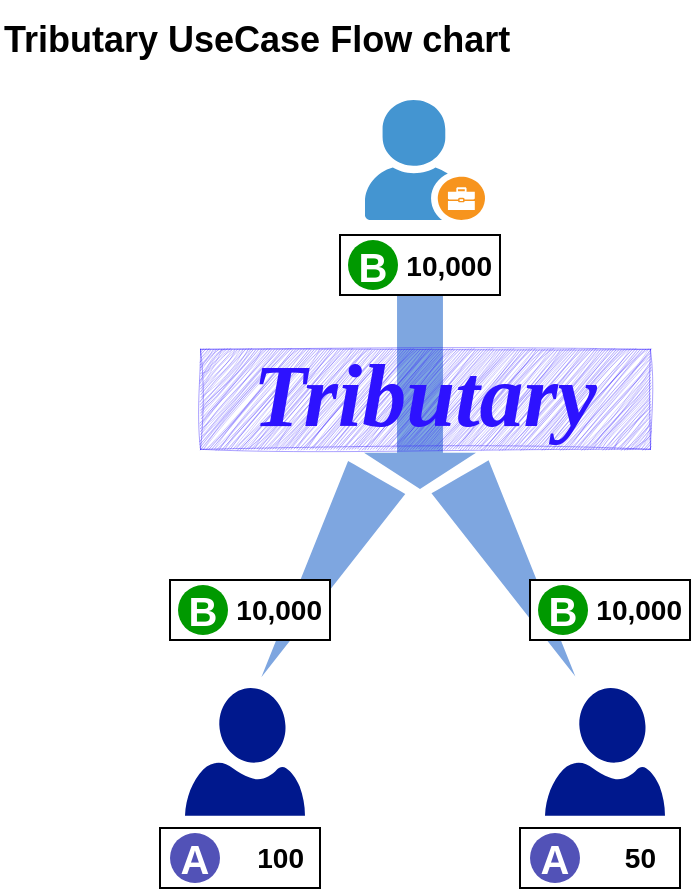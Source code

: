 <mxfile version="28.2.3">
  <diagram name="ページ1" id="dvRQ-ofHdvLLgjDwcIax">
    <mxGraphModel dx="744" dy="401" grid="0" gridSize="10" guides="1" tooltips="1" connect="1" arrows="1" fold="1" page="1" pageScale="1" pageWidth="827" pageHeight="1169" math="0" shadow="0">
      <root>
        <mxCell id="0" />
        <mxCell id="1" parent="0" />
        <mxCell id="FYbBfj2JqWYbvjDusPlv-84" value="" style="html=1;shadow=0;dashed=0;align=center;verticalAlign=middle;shape=mxgraph.arrows2.arrow;dy=0.22;dx=135;direction=south;notch=0;rotation=-30;strokeColor=none;fillColor=#7EA6E0;" vertex="1" parent="1">
          <mxGeometry x="252.36" y="240.69" width="33" height="115.34" as="geometry" />
        </mxCell>
        <mxCell id="FYbBfj2JqWYbvjDusPlv-82" value="" style="html=1;shadow=0;dashed=0;align=center;verticalAlign=middle;shape=mxgraph.arrows2.arrow;dy=0.59;dx=18.1;direction=south;notch=0;rotation=0;strokeColor=none;fillColor=#7EA6E0;" vertex="1" parent="1">
          <mxGeometry x="192" y="157.5" width="56" height="97" as="geometry" />
        </mxCell>
        <mxCell id="FYbBfj2JqWYbvjDusPlv-2" value="&lt;b style=&quot;&quot;&gt;&lt;font style=&quot;font-size: 18px;&quot;&gt;Tributary UseCase Flow chart&lt;/font&gt;&lt;/b&gt;" style="text;html=1;align=left;verticalAlign=middle;whiteSpace=wrap;rounded=0;" vertex="1" parent="1">
          <mxGeometry x="10" y="10" width="290" height="40" as="geometry" />
        </mxCell>
        <mxCell id="FYbBfj2JqWYbvjDusPlv-6" value="" style="shadow=0;dashed=0;html=1;strokeColor=none;fillColor=#4495D1;labelPosition=center;verticalLabelPosition=bottom;verticalAlign=top;align=center;outlineConnect=0;shape=mxgraph.veeam.company_owner;" vertex="1" parent="1">
          <mxGeometry x="192.5" y="60.0" width="60" height="60" as="geometry" />
        </mxCell>
        <mxCell id="FYbBfj2JqWYbvjDusPlv-9" value="&lt;font style=&quot;font-size: 44px;&quot;&gt;&lt;i style=&quot;&quot;&gt;&lt;b&gt;Tributary&lt;/b&gt;&lt;/i&gt;&lt;/font&gt;" style="rounded=0;whiteSpace=wrap;html=1;fillColor=#2D12FF;strokeColor=#2D12FF;fontColor=#2D12FF;glass=0;strokeWidth=0.2;fontFamily=Georgia;sketch=1;curveFitting=1;jiggle=2;" vertex="1" parent="1">
          <mxGeometry x="110" y="184.4" width="225" height="50" as="geometry" />
        </mxCell>
        <mxCell id="FYbBfj2JqWYbvjDusPlv-14" value="" style="sketch=0;aspect=fixed;pointerEvents=1;shadow=0;dashed=0;html=1;strokeColor=none;labelPosition=center;verticalLabelPosition=bottom;verticalAlign=top;align=center;fillColor=#00188D;shape=mxgraph.azure.user" vertex="1" parent="1">
          <mxGeometry x="282.5" y="354" width="60" height="63.83" as="geometry" />
        </mxCell>
        <mxCell id="FYbBfj2JqWYbvjDusPlv-36" value="" style="sketch=0;aspect=fixed;pointerEvents=1;shadow=0;dashed=0;html=1;strokeColor=none;labelPosition=center;verticalLabelPosition=bottom;verticalAlign=top;align=center;fillColor=#00188D;shape=mxgraph.azure.user" vertex="1" parent="1">
          <mxGeometry x="102.5" y="354" width="60" height="63.83" as="geometry" />
        </mxCell>
        <mxCell id="FYbBfj2JqWYbvjDusPlv-53" value="" style="group" vertex="1" connectable="0" parent="1">
          <mxGeometry x="270" y="424" width="85" height="30" as="geometry" />
        </mxCell>
        <mxCell id="FYbBfj2JqWYbvjDusPlv-48" value="" style="rounded=0;whiteSpace=wrap;html=1;" vertex="1" parent="FYbBfj2JqWYbvjDusPlv-53">
          <mxGeometry width="80" height="30" as="geometry" />
        </mxCell>
        <mxCell id="FYbBfj2JqWYbvjDusPlv-49" value="" style="group" vertex="1" connectable="0" parent="FYbBfj2JqWYbvjDusPlv-53">
          <mxGeometry x="5" y="2.5" width="25" height="25" as="geometry" />
        </mxCell>
        <mxCell id="FYbBfj2JqWYbvjDusPlv-50" value="" style="ellipse;whiteSpace=wrap;html=1;aspect=fixed;strokeColor=none;fillColor=light-dark(#5252b7, #cdcdff);" vertex="1" parent="FYbBfj2JqWYbvjDusPlv-49">
          <mxGeometry width="25" height="25" as="geometry" />
        </mxCell>
        <mxCell id="FYbBfj2JqWYbvjDusPlv-51" value="&lt;span&gt;&lt;b&gt;A&lt;/b&gt;&lt;/span&gt;" style="text;html=1;align=center;verticalAlign=middle;whiteSpace=wrap;rounded=0;fontSize=20;fontColor=#FFFFFF;" vertex="1" parent="FYbBfj2JqWYbvjDusPlv-49">
          <mxGeometry x="10" y="10" width="5" height="5" as="geometry" />
        </mxCell>
        <mxCell id="FYbBfj2JqWYbvjDusPlv-52" value="&lt;span style=&quot;font-size: 14px;&quot;&gt;&lt;b&gt;50&lt;/b&gt;&lt;/span&gt;" style="text;html=1;align=right;verticalAlign=middle;whiteSpace=wrap;rounded=0;" vertex="1" parent="FYbBfj2JqWYbvjDusPlv-53">
          <mxGeometry x="35" y="5" width="35" height="20" as="geometry" />
        </mxCell>
        <mxCell id="FYbBfj2JqWYbvjDusPlv-54" value="" style="group" vertex="1" connectable="0" parent="1">
          <mxGeometry x="90" y="424" width="85" height="30" as="geometry" />
        </mxCell>
        <mxCell id="FYbBfj2JqWYbvjDusPlv-47" value="" style="rounded=0;whiteSpace=wrap;html=1;" vertex="1" parent="FYbBfj2JqWYbvjDusPlv-54">
          <mxGeometry width="80" height="30" as="geometry" />
        </mxCell>
        <mxCell id="FYbBfj2JqWYbvjDusPlv-43" value="" style="group" vertex="1" connectable="0" parent="FYbBfj2JqWYbvjDusPlv-54">
          <mxGeometry x="5" y="2.5" width="25" height="25" as="geometry" />
        </mxCell>
        <mxCell id="FYbBfj2JqWYbvjDusPlv-44" value="" style="ellipse;whiteSpace=wrap;html=1;aspect=fixed;strokeColor=none;fillColor=light-dark(#5252b7, #cdcdff);" vertex="1" parent="FYbBfj2JqWYbvjDusPlv-43">
          <mxGeometry width="25" height="25" as="geometry" />
        </mxCell>
        <mxCell id="FYbBfj2JqWYbvjDusPlv-45" value="&lt;span&gt;&lt;b&gt;A&lt;/b&gt;&lt;/span&gt;" style="text;html=1;align=center;verticalAlign=middle;whiteSpace=wrap;rounded=0;fontSize=20;fontColor=#FFFFFF;" vertex="1" parent="FYbBfj2JqWYbvjDusPlv-43">
          <mxGeometry x="10" y="10" width="5" height="5" as="geometry" />
        </mxCell>
        <mxCell id="FYbBfj2JqWYbvjDusPlv-46" value="&lt;span style=&quot;font-size: 14px;&quot;&gt;&lt;b&gt;100&lt;/b&gt;&lt;/span&gt;" style="text;html=1;align=right;verticalAlign=middle;whiteSpace=wrap;rounded=0;" vertex="1" parent="FYbBfj2JqWYbvjDusPlv-54">
          <mxGeometry x="35" y="5" width="39" height="20" as="geometry" />
        </mxCell>
        <mxCell id="FYbBfj2JqWYbvjDusPlv-64" value="" style="group" vertex="1" connectable="0" parent="1">
          <mxGeometry x="180" y="127.5" width="80" height="30" as="geometry" />
        </mxCell>
        <mxCell id="FYbBfj2JqWYbvjDusPlv-56" value="" style="rounded=0;whiteSpace=wrap;html=1;" vertex="1" parent="FYbBfj2JqWYbvjDusPlv-64">
          <mxGeometry width="80" height="30" as="geometry" />
        </mxCell>
        <mxCell id="FYbBfj2JqWYbvjDusPlv-28" value="" style="group" vertex="1" connectable="0" parent="FYbBfj2JqWYbvjDusPlv-64">
          <mxGeometry x="4" y="2.5" width="25" height="25" as="geometry" />
        </mxCell>
        <mxCell id="FYbBfj2JqWYbvjDusPlv-29" value="" style="ellipse;whiteSpace=wrap;html=1;aspect=fixed;strokeColor=none;fillColor=light-dark(#009900,#CDCDFF);" vertex="1" parent="FYbBfj2JqWYbvjDusPlv-28">
          <mxGeometry width="25" height="25" as="geometry" />
        </mxCell>
        <mxCell id="FYbBfj2JqWYbvjDusPlv-30" value="&lt;span&gt;&lt;b&gt;B&lt;/b&gt;&lt;/span&gt;" style="text;html=1;align=center;verticalAlign=middle;whiteSpace=wrap;rounded=0;fontSize=20;fontColor=#FFFFFF;" vertex="1" parent="FYbBfj2JqWYbvjDusPlv-28">
          <mxGeometry x="10" y="10" width="5" height="5" as="geometry" />
        </mxCell>
        <mxCell id="FYbBfj2JqWYbvjDusPlv-60" value="&lt;span style=&quot;font-size: 14px;&quot;&gt;&lt;b&gt;10,000&lt;/b&gt;&lt;/span&gt;" style="text;html=1;align=right;verticalAlign=middle;whiteSpace=wrap;rounded=0;" vertex="1" parent="FYbBfj2JqWYbvjDusPlv-64">
          <mxGeometry x="43" y="5" width="35" height="20" as="geometry" />
        </mxCell>
        <mxCell id="FYbBfj2JqWYbvjDusPlv-73" value="" style="group" vertex="1" connectable="0" parent="1">
          <mxGeometry x="87.665" y="274.203" width="114.335" height="87.14" as="geometry" />
        </mxCell>
        <mxCell id="FYbBfj2JqWYbvjDusPlv-85" value="" style="html=1;shadow=0;dashed=0;align=center;verticalAlign=middle;shape=mxgraph.arrows2.arrow;dy=0.22;dx=135;direction=south;notch=0;rotation=30;strokeColor=none;fillColor=#7EA6E0;" vertex="1" parent="FYbBfj2JqWYbvjDusPlv-73">
          <mxGeometry x="65.339" y="-33.2" width="33" height="115.34" as="geometry" />
        </mxCell>
        <mxCell id="FYbBfj2JqWYbvjDusPlv-66" value="" style="group" vertex="1" connectable="0" parent="FYbBfj2JqWYbvjDusPlv-73">
          <mxGeometry x="7.335" y="25.797" width="80" height="30" as="geometry" />
        </mxCell>
        <mxCell id="FYbBfj2JqWYbvjDusPlv-67" value="" style="rounded=0;whiteSpace=wrap;html=1;" vertex="1" parent="FYbBfj2JqWYbvjDusPlv-66">
          <mxGeometry width="80" height="30" as="geometry" />
        </mxCell>
        <mxCell id="FYbBfj2JqWYbvjDusPlv-68" value="" style="group" vertex="1" connectable="0" parent="FYbBfj2JqWYbvjDusPlv-66">
          <mxGeometry x="4" y="2.5" width="25" height="25" as="geometry" />
        </mxCell>
        <mxCell id="FYbBfj2JqWYbvjDusPlv-69" value="" style="ellipse;whiteSpace=wrap;html=1;aspect=fixed;strokeColor=none;fillColor=light-dark(#009900,#CDCDFF);" vertex="1" parent="FYbBfj2JqWYbvjDusPlv-68">
          <mxGeometry width="25" height="25" as="geometry" />
        </mxCell>
        <mxCell id="FYbBfj2JqWYbvjDusPlv-70" value="&lt;span&gt;&lt;b&gt;B&lt;/b&gt;&lt;/span&gt;" style="text;html=1;align=center;verticalAlign=middle;whiteSpace=wrap;rounded=0;fontSize=20;fontColor=#FFFFFF;" vertex="1" parent="FYbBfj2JqWYbvjDusPlv-68">
          <mxGeometry x="10" y="10" width="5" height="5" as="geometry" />
        </mxCell>
        <mxCell id="FYbBfj2JqWYbvjDusPlv-71" value="&lt;span style=&quot;font-size: 14px;&quot;&gt;&lt;b&gt;10,000&lt;/b&gt;&lt;/span&gt;" style="text;html=1;align=right;verticalAlign=middle;whiteSpace=wrap;rounded=0;" vertex="1" parent="FYbBfj2JqWYbvjDusPlv-66">
          <mxGeometry x="43" y="5" width="35" height="20" as="geometry" />
        </mxCell>
        <mxCell id="FYbBfj2JqWYbvjDusPlv-65" value="" style="shape=image;html=1;verticalAlign=top;verticalLabelPosition=bottom;labelBackgroundColor=#ffffff;imageAspect=0;aspect=fixed;image=https://icons.diagrams.net/icon-cache1/Ramadhan_and_eid-2860/charitydonationdonatefundingofferinggive_-584.svg;clipPath=inset(4.33% 0% 50.67% 11.33%);flipH=1;rotation=15;imageBackground=none;" vertex="1" parent="FYbBfj2JqWYbvjDusPlv-73">
          <mxGeometry x="2.335" y="5.797" width="48" height="24.36" as="geometry" />
        </mxCell>
        <mxCell id="FYbBfj2JqWYbvjDusPlv-74" value="" style="group" vertex="1" connectable="0" parent="1">
          <mxGeometry x="267.67" y="274.203" width="87.335" height="55.797" as="geometry" />
        </mxCell>
        <mxCell id="FYbBfj2JqWYbvjDusPlv-75" value="" style="group" vertex="1" connectable="0" parent="FYbBfj2JqWYbvjDusPlv-74">
          <mxGeometry x="7.335" y="25.797" width="80" height="30" as="geometry" />
        </mxCell>
        <mxCell id="FYbBfj2JqWYbvjDusPlv-76" value="" style="rounded=0;whiteSpace=wrap;html=1;" vertex="1" parent="FYbBfj2JqWYbvjDusPlv-75">
          <mxGeometry width="80" height="30" as="geometry" />
        </mxCell>
        <mxCell id="FYbBfj2JqWYbvjDusPlv-77" value="" style="group" vertex="1" connectable="0" parent="FYbBfj2JqWYbvjDusPlv-75">
          <mxGeometry x="4" y="2.5" width="25" height="25" as="geometry" />
        </mxCell>
        <mxCell id="FYbBfj2JqWYbvjDusPlv-78" value="" style="ellipse;whiteSpace=wrap;html=1;aspect=fixed;strokeColor=none;fillColor=light-dark(#009900,#CDCDFF);" vertex="1" parent="FYbBfj2JqWYbvjDusPlv-77">
          <mxGeometry width="25" height="25" as="geometry" />
        </mxCell>
        <mxCell id="FYbBfj2JqWYbvjDusPlv-79" value="&lt;span&gt;&lt;b&gt;B&lt;/b&gt;&lt;/span&gt;" style="text;html=1;align=center;verticalAlign=middle;whiteSpace=wrap;rounded=0;fontSize=20;fontColor=#FFFFFF;" vertex="1" parent="FYbBfj2JqWYbvjDusPlv-77">
          <mxGeometry x="10" y="10" width="5" height="5" as="geometry" />
        </mxCell>
        <mxCell id="FYbBfj2JqWYbvjDusPlv-80" value="&lt;span style=&quot;font-size: 14px;&quot;&gt;&lt;b&gt;10,000&lt;/b&gt;&lt;/span&gt;" style="text;html=1;align=right;verticalAlign=middle;whiteSpace=wrap;rounded=0;" vertex="1" parent="FYbBfj2JqWYbvjDusPlv-75">
          <mxGeometry x="43" y="5" width="35" height="20" as="geometry" />
        </mxCell>
        <mxCell id="FYbBfj2JqWYbvjDusPlv-81" value="" style="shape=image;html=1;verticalAlign=top;verticalLabelPosition=bottom;labelBackgroundColor=#ffffff;imageAspect=0;aspect=fixed;image=https://icons.diagrams.net/icon-cache1/Ramadhan_and_eid-2860/charitydonationdonatefundingofferinggive_-584.svg;clipPath=inset(4.33% 0% 50.67% 11.33%);flipH=1;rotation=15;imageBackground=none;" vertex="1" parent="FYbBfj2JqWYbvjDusPlv-74">
          <mxGeometry x="2.335" y="5.797" width="48" height="24.36" as="geometry" />
        </mxCell>
      </root>
    </mxGraphModel>
  </diagram>
</mxfile>
